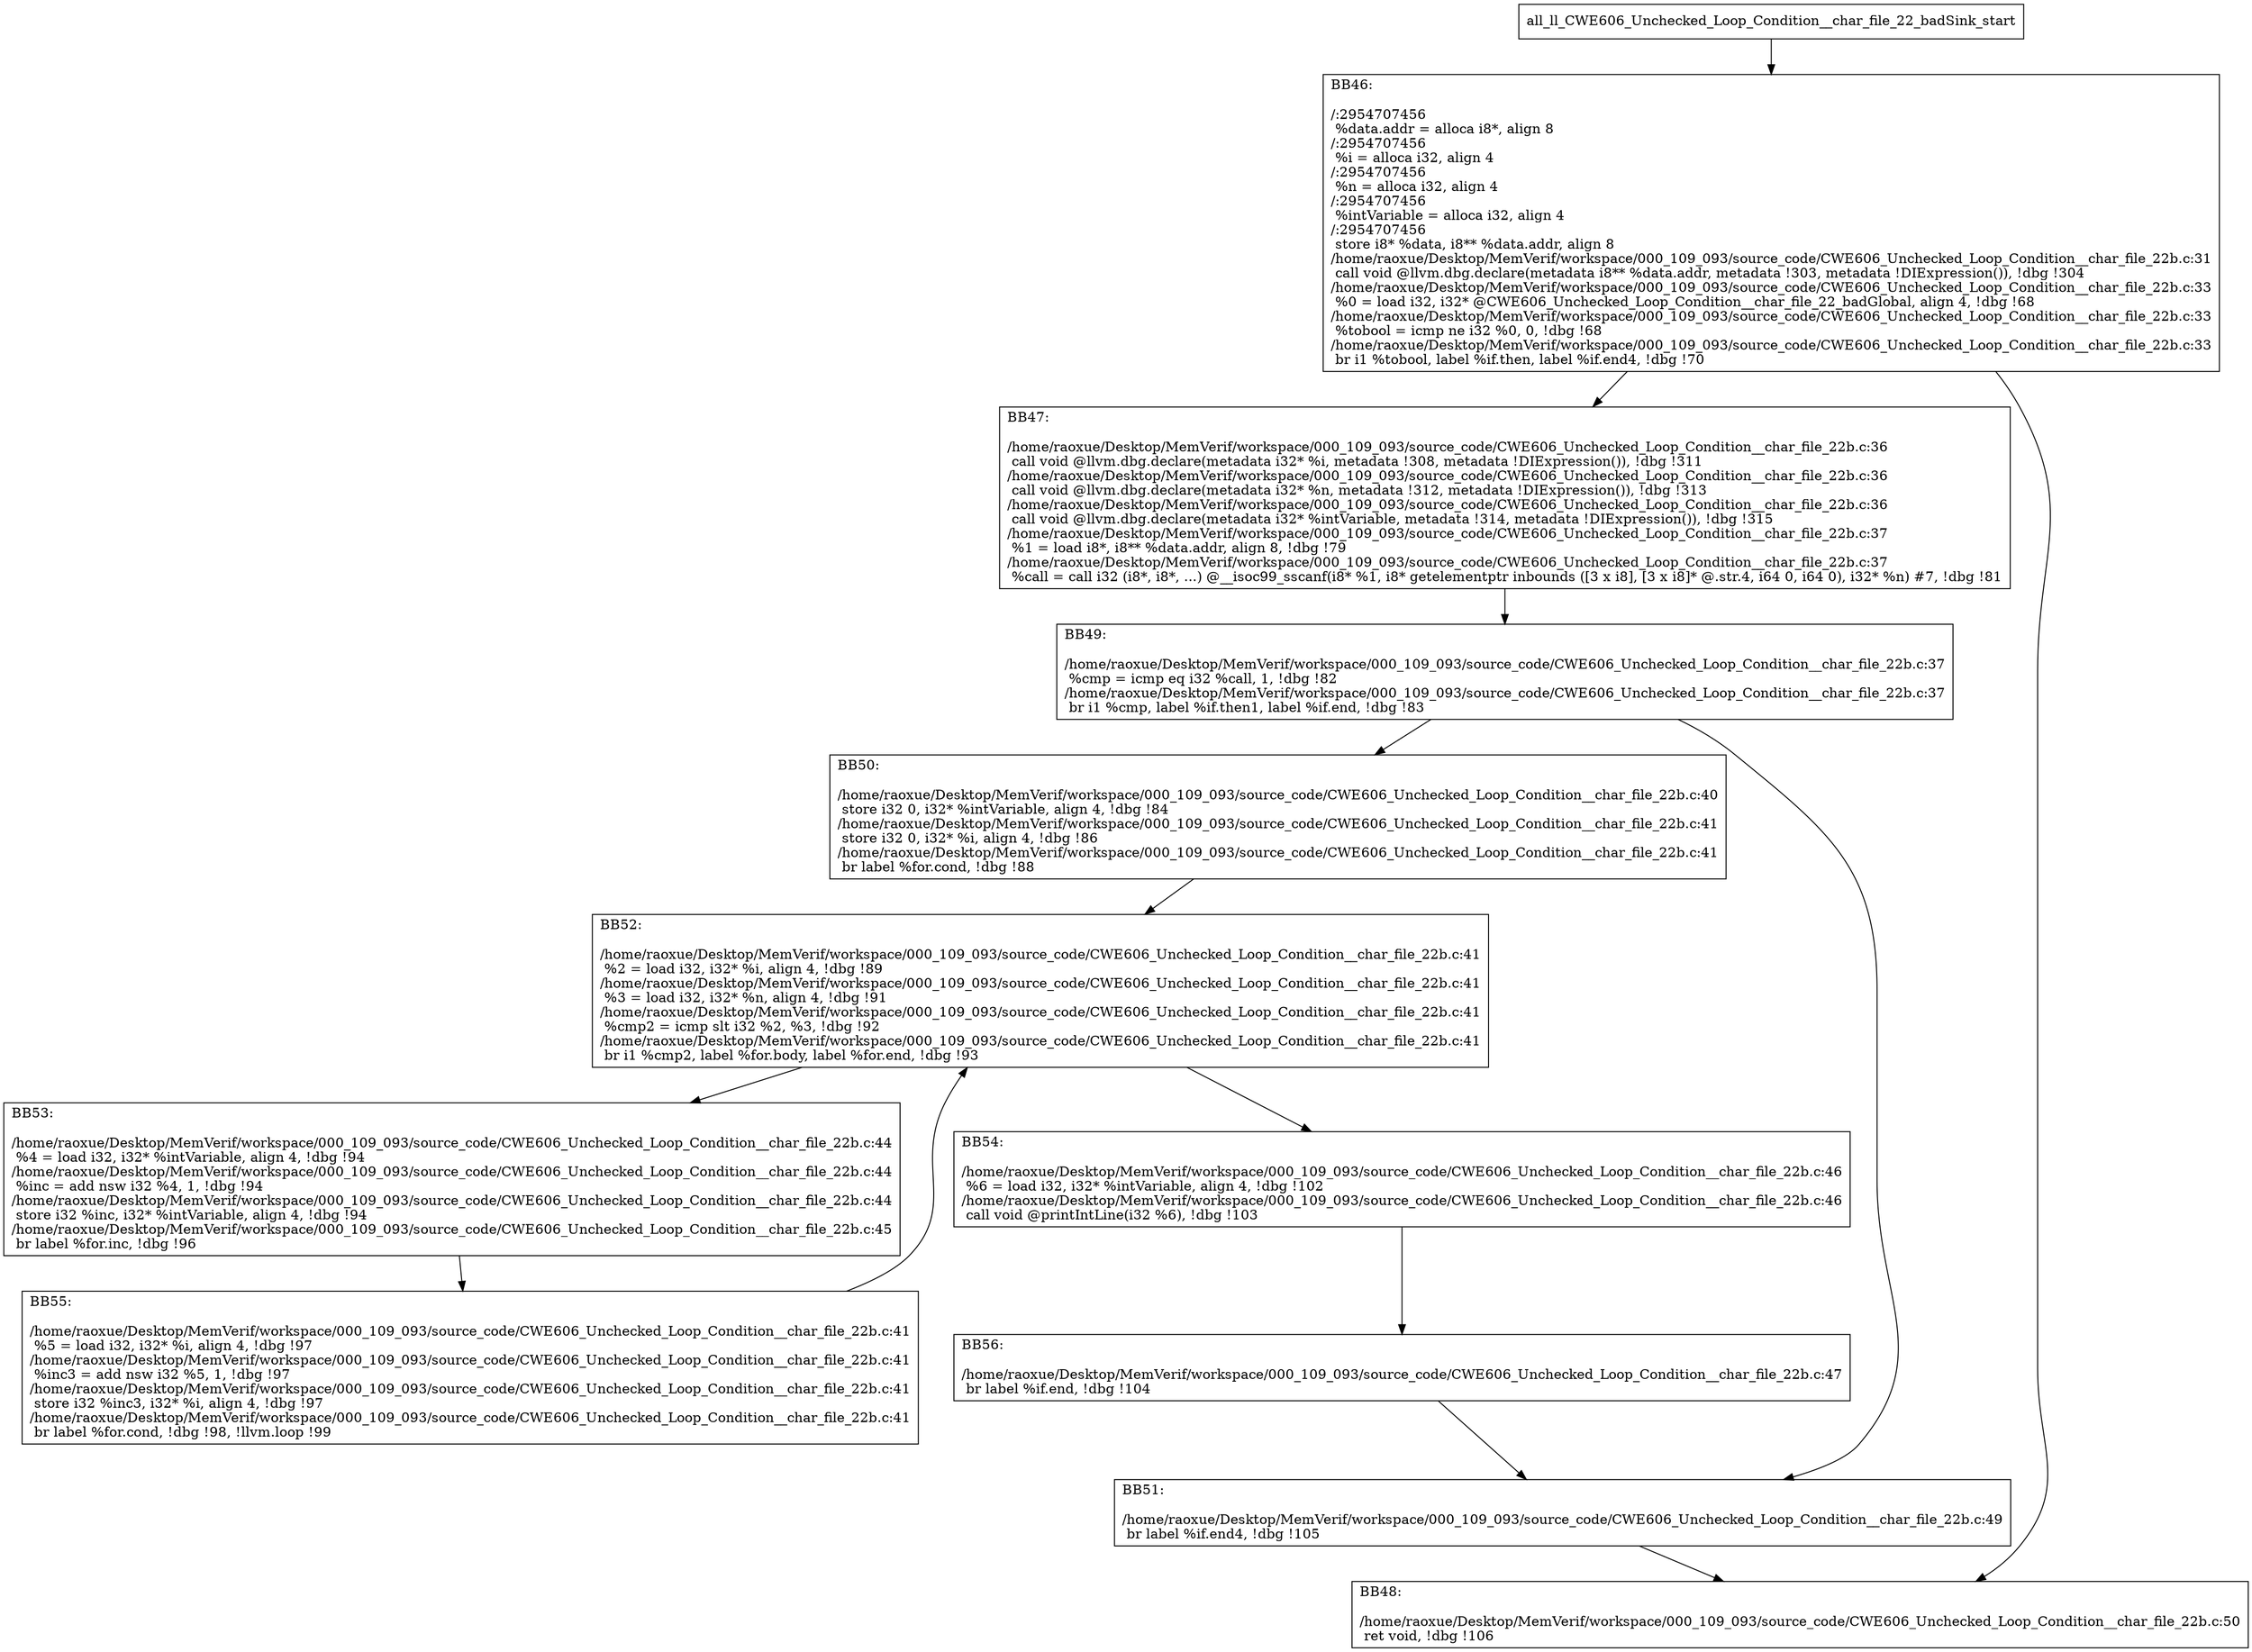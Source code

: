 digraph "CFG for'all_ll_CWE606_Unchecked_Loop_Condition__char_file_22_badSink' function" {
	BBall_ll_CWE606_Unchecked_Loop_Condition__char_file_22_badSink_start[shape=record,label="{all_ll_CWE606_Unchecked_Loop_Condition__char_file_22_badSink_start}"];
	BBall_ll_CWE606_Unchecked_Loop_Condition__char_file_22_badSink_start-> all_ll_CWE606_Unchecked_Loop_Condition__char_file_22_badSinkBB46;
	all_ll_CWE606_Unchecked_Loop_Condition__char_file_22_badSinkBB46 [shape=record, label="{BB46:\l\l/:2954707456\l
  %data.addr = alloca i8*, align 8\l
/:2954707456\l
  %i = alloca i32, align 4\l
/:2954707456\l
  %n = alloca i32, align 4\l
/:2954707456\l
  %intVariable = alloca i32, align 4\l
/:2954707456\l
  store i8* %data, i8** %data.addr, align 8\l
/home/raoxue/Desktop/MemVerif/workspace/000_109_093/source_code/CWE606_Unchecked_Loop_Condition__char_file_22b.c:31\l
  call void @llvm.dbg.declare(metadata i8** %data.addr, metadata !303, metadata !DIExpression()), !dbg !304\l
/home/raoxue/Desktop/MemVerif/workspace/000_109_093/source_code/CWE606_Unchecked_Loop_Condition__char_file_22b.c:33\l
  %0 = load i32, i32* @CWE606_Unchecked_Loop_Condition__char_file_22_badGlobal, align 4, !dbg !68\l
/home/raoxue/Desktop/MemVerif/workspace/000_109_093/source_code/CWE606_Unchecked_Loop_Condition__char_file_22b.c:33\l
  %tobool = icmp ne i32 %0, 0, !dbg !68\l
/home/raoxue/Desktop/MemVerif/workspace/000_109_093/source_code/CWE606_Unchecked_Loop_Condition__char_file_22b.c:33\l
  br i1 %tobool, label %if.then, label %if.end4, !dbg !70\l
}"];
	all_ll_CWE606_Unchecked_Loop_Condition__char_file_22_badSinkBB46-> all_ll_CWE606_Unchecked_Loop_Condition__char_file_22_badSinkBB47;
	all_ll_CWE606_Unchecked_Loop_Condition__char_file_22_badSinkBB46-> all_ll_CWE606_Unchecked_Loop_Condition__char_file_22_badSinkBB48;
	all_ll_CWE606_Unchecked_Loop_Condition__char_file_22_badSinkBB47 [shape=record, label="{BB47:\l\l/home/raoxue/Desktop/MemVerif/workspace/000_109_093/source_code/CWE606_Unchecked_Loop_Condition__char_file_22b.c:36\l
  call void @llvm.dbg.declare(metadata i32* %i, metadata !308, metadata !DIExpression()), !dbg !311\l
/home/raoxue/Desktop/MemVerif/workspace/000_109_093/source_code/CWE606_Unchecked_Loop_Condition__char_file_22b.c:36\l
  call void @llvm.dbg.declare(metadata i32* %n, metadata !312, metadata !DIExpression()), !dbg !313\l
/home/raoxue/Desktop/MemVerif/workspace/000_109_093/source_code/CWE606_Unchecked_Loop_Condition__char_file_22b.c:36\l
  call void @llvm.dbg.declare(metadata i32* %intVariable, metadata !314, metadata !DIExpression()), !dbg !315\l
/home/raoxue/Desktop/MemVerif/workspace/000_109_093/source_code/CWE606_Unchecked_Loop_Condition__char_file_22b.c:37\l
  %1 = load i8*, i8** %data.addr, align 8, !dbg !79\l
/home/raoxue/Desktop/MemVerif/workspace/000_109_093/source_code/CWE606_Unchecked_Loop_Condition__char_file_22b.c:37\l
  %call = call i32 (i8*, i8*, ...) @__isoc99_sscanf(i8* %1, i8* getelementptr inbounds ([3 x i8], [3 x i8]* @.str.4, i64 0, i64 0), i32* %n) #7, !dbg !81\l
}"];
	all_ll_CWE606_Unchecked_Loop_Condition__char_file_22_badSinkBB47-> all_ll_CWE606_Unchecked_Loop_Condition__char_file_22_badSinkBB49;
	all_ll_CWE606_Unchecked_Loop_Condition__char_file_22_badSinkBB49 [shape=record, label="{BB49:\l\l/home/raoxue/Desktop/MemVerif/workspace/000_109_093/source_code/CWE606_Unchecked_Loop_Condition__char_file_22b.c:37\l
  %cmp = icmp eq i32 %call, 1, !dbg !82\l
/home/raoxue/Desktop/MemVerif/workspace/000_109_093/source_code/CWE606_Unchecked_Loop_Condition__char_file_22b.c:37\l
  br i1 %cmp, label %if.then1, label %if.end, !dbg !83\l
}"];
	all_ll_CWE606_Unchecked_Loop_Condition__char_file_22_badSinkBB49-> all_ll_CWE606_Unchecked_Loop_Condition__char_file_22_badSinkBB50;
	all_ll_CWE606_Unchecked_Loop_Condition__char_file_22_badSinkBB49-> all_ll_CWE606_Unchecked_Loop_Condition__char_file_22_badSinkBB51;
	all_ll_CWE606_Unchecked_Loop_Condition__char_file_22_badSinkBB50 [shape=record, label="{BB50:\l\l/home/raoxue/Desktop/MemVerif/workspace/000_109_093/source_code/CWE606_Unchecked_Loop_Condition__char_file_22b.c:40\l
  store i32 0, i32* %intVariable, align 4, !dbg !84\l
/home/raoxue/Desktop/MemVerif/workspace/000_109_093/source_code/CWE606_Unchecked_Loop_Condition__char_file_22b.c:41\l
  store i32 0, i32* %i, align 4, !dbg !86\l
/home/raoxue/Desktop/MemVerif/workspace/000_109_093/source_code/CWE606_Unchecked_Loop_Condition__char_file_22b.c:41\l
  br label %for.cond, !dbg !88\l
}"];
	all_ll_CWE606_Unchecked_Loop_Condition__char_file_22_badSinkBB50-> all_ll_CWE606_Unchecked_Loop_Condition__char_file_22_badSinkBB52;
	all_ll_CWE606_Unchecked_Loop_Condition__char_file_22_badSinkBB52 [shape=record, label="{BB52:\l\l/home/raoxue/Desktop/MemVerif/workspace/000_109_093/source_code/CWE606_Unchecked_Loop_Condition__char_file_22b.c:41\l
  %2 = load i32, i32* %i, align 4, !dbg !89\l
/home/raoxue/Desktop/MemVerif/workspace/000_109_093/source_code/CWE606_Unchecked_Loop_Condition__char_file_22b.c:41\l
  %3 = load i32, i32* %n, align 4, !dbg !91\l
/home/raoxue/Desktop/MemVerif/workspace/000_109_093/source_code/CWE606_Unchecked_Loop_Condition__char_file_22b.c:41\l
  %cmp2 = icmp slt i32 %2, %3, !dbg !92\l
/home/raoxue/Desktop/MemVerif/workspace/000_109_093/source_code/CWE606_Unchecked_Loop_Condition__char_file_22b.c:41\l
  br i1 %cmp2, label %for.body, label %for.end, !dbg !93\l
}"];
	all_ll_CWE606_Unchecked_Loop_Condition__char_file_22_badSinkBB52-> all_ll_CWE606_Unchecked_Loop_Condition__char_file_22_badSinkBB53;
	all_ll_CWE606_Unchecked_Loop_Condition__char_file_22_badSinkBB52-> all_ll_CWE606_Unchecked_Loop_Condition__char_file_22_badSinkBB54;
	all_ll_CWE606_Unchecked_Loop_Condition__char_file_22_badSinkBB53 [shape=record, label="{BB53:\l\l/home/raoxue/Desktop/MemVerif/workspace/000_109_093/source_code/CWE606_Unchecked_Loop_Condition__char_file_22b.c:44\l
  %4 = load i32, i32* %intVariable, align 4, !dbg !94\l
/home/raoxue/Desktop/MemVerif/workspace/000_109_093/source_code/CWE606_Unchecked_Loop_Condition__char_file_22b.c:44\l
  %inc = add nsw i32 %4, 1, !dbg !94\l
/home/raoxue/Desktop/MemVerif/workspace/000_109_093/source_code/CWE606_Unchecked_Loop_Condition__char_file_22b.c:44\l
  store i32 %inc, i32* %intVariable, align 4, !dbg !94\l
/home/raoxue/Desktop/MemVerif/workspace/000_109_093/source_code/CWE606_Unchecked_Loop_Condition__char_file_22b.c:45\l
  br label %for.inc, !dbg !96\l
}"];
	all_ll_CWE606_Unchecked_Loop_Condition__char_file_22_badSinkBB53-> all_ll_CWE606_Unchecked_Loop_Condition__char_file_22_badSinkBB55;
	all_ll_CWE606_Unchecked_Loop_Condition__char_file_22_badSinkBB55 [shape=record, label="{BB55:\l\l/home/raoxue/Desktop/MemVerif/workspace/000_109_093/source_code/CWE606_Unchecked_Loop_Condition__char_file_22b.c:41\l
  %5 = load i32, i32* %i, align 4, !dbg !97\l
/home/raoxue/Desktop/MemVerif/workspace/000_109_093/source_code/CWE606_Unchecked_Loop_Condition__char_file_22b.c:41\l
  %inc3 = add nsw i32 %5, 1, !dbg !97\l
/home/raoxue/Desktop/MemVerif/workspace/000_109_093/source_code/CWE606_Unchecked_Loop_Condition__char_file_22b.c:41\l
  store i32 %inc3, i32* %i, align 4, !dbg !97\l
/home/raoxue/Desktop/MemVerif/workspace/000_109_093/source_code/CWE606_Unchecked_Loop_Condition__char_file_22b.c:41\l
  br label %for.cond, !dbg !98, !llvm.loop !99\l
}"];
	all_ll_CWE606_Unchecked_Loop_Condition__char_file_22_badSinkBB55-> all_ll_CWE606_Unchecked_Loop_Condition__char_file_22_badSinkBB52;
	all_ll_CWE606_Unchecked_Loop_Condition__char_file_22_badSinkBB54 [shape=record, label="{BB54:\l\l/home/raoxue/Desktop/MemVerif/workspace/000_109_093/source_code/CWE606_Unchecked_Loop_Condition__char_file_22b.c:46\l
  %6 = load i32, i32* %intVariable, align 4, !dbg !102\l
/home/raoxue/Desktop/MemVerif/workspace/000_109_093/source_code/CWE606_Unchecked_Loop_Condition__char_file_22b.c:46\l
  call void @printIntLine(i32 %6), !dbg !103\l
}"];
	all_ll_CWE606_Unchecked_Loop_Condition__char_file_22_badSinkBB54-> all_ll_CWE606_Unchecked_Loop_Condition__char_file_22_badSinkBB56;
	all_ll_CWE606_Unchecked_Loop_Condition__char_file_22_badSinkBB56 [shape=record, label="{BB56:\l\l/home/raoxue/Desktop/MemVerif/workspace/000_109_093/source_code/CWE606_Unchecked_Loop_Condition__char_file_22b.c:47\l
  br label %if.end, !dbg !104\l
}"];
	all_ll_CWE606_Unchecked_Loop_Condition__char_file_22_badSinkBB56-> all_ll_CWE606_Unchecked_Loop_Condition__char_file_22_badSinkBB51;
	all_ll_CWE606_Unchecked_Loop_Condition__char_file_22_badSinkBB51 [shape=record, label="{BB51:\l\l/home/raoxue/Desktop/MemVerif/workspace/000_109_093/source_code/CWE606_Unchecked_Loop_Condition__char_file_22b.c:49\l
  br label %if.end4, !dbg !105\l
}"];
	all_ll_CWE606_Unchecked_Loop_Condition__char_file_22_badSinkBB51-> all_ll_CWE606_Unchecked_Loop_Condition__char_file_22_badSinkBB48;
	all_ll_CWE606_Unchecked_Loop_Condition__char_file_22_badSinkBB48 [shape=record, label="{BB48:\l\l/home/raoxue/Desktop/MemVerif/workspace/000_109_093/source_code/CWE606_Unchecked_Loop_Condition__char_file_22b.c:50\l
  ret void, !dbg !106\l
}"];
}
